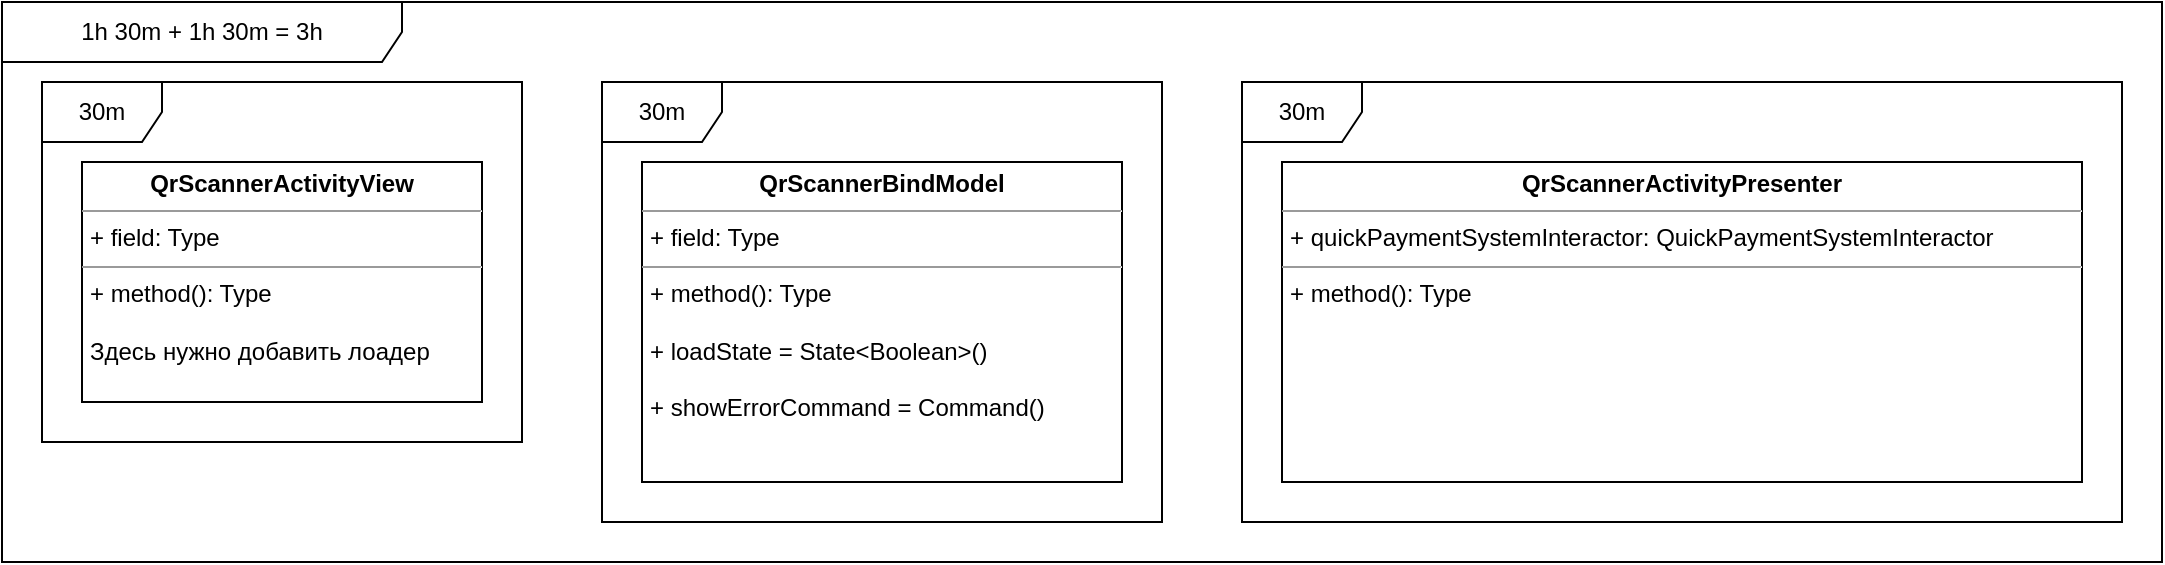 <mxfile version="16.0.0" type="github">
  <diagram id="qcU1HG5RzWAc_MuV8xPT" name="Page-1">
    <mxGraphModel dx="981" dy="532" grid="1" gridSize="10" guides="1" tooltips="1" connect="1" arrows="1" fold="1" page="1" pageScale="1" pageWidth="850" pageHeight="1100" math="0" shadow="0">
      <root>
        <mxCell id="0" />
        <mxCell id="1" parent="0" />
        <mxCell id="0zd8dhE5nB0Fk6zoFEQ0-1" value="&lt;p style=&quot;margin: 0px ; margin-top: 4px ; text-align: center&quot;&gt;&lt;b&gt;QrScannerActivityView&lt;/b&gt;&lt;/p&gt;&lt;hr size=&quot;1&quot;&gt;&lt;p style=&quot;margin: 0px ; margin-left: 4px&quot;&gt;+ field: Type&lt;/p&gt;&lt;hr size=&quot;1&quot;&gt;&lt;p style=&quot;margin: 0px ; margin-left: 4px&quot;&gt;+ method(): Type&lt;/p&gt;&lt;p style=&quot;margin: 0px ; margin-left: 4px&quot;&gt;&lt;br&gt;&lt;/p&gt;&lt;p style=&quot;margin: 0px ; margin-left: 4px&quot;&gt;Здесь нужно добавить лоадер&lt;br&gt;&lt;/p&gt;" style="verticalAlign=top;align=left;overflow=fill;fontSize=12;fontFamily=Helvetica;html=1;" vertex="1" parent="1">
          <mxGeometry x="80" y="80" width="200" height="120" as="geometry" />
        </mxCell>
        <mxCell id="0zd8dhE5nB0Fk6zoFEQ0-2" value="&lt;p style=&quot;margin: 0px ; margin-top: 4px ; text-align: center&quot;&gt;&lt;b&gt;QrScannerBindModel&lt;/b&gt;&lt;/p&gt;&lt;hr size=&quot;1&quot;&gt;&lt;p style=&quot;margin: 0px ; margin-left: 4px&quot;&gt;+ field: Type&lt;/p&gt;&lt;hr size=&quot;1&quot;&gt;&lt;p style=&quot;margin: 0px ; margin-left: 4px&quot;&gt;+ method(): Type&lt;/p&gt;&lt;p style=&quot;margin: 0px ; margin-left: 4px&quot;&gt;&lt;br&gt;&lt;/p&gt;&lt;p style=&quot;margin: 0px ; margin-left: 4px&quot;&gt;+ loadState = State&amp;lt;Boolean&amp;gt;()&lt;/p&gt;&lt;p style=&quot;margin: 0px ; margin-left: 4px&quot;&gt;&lt;br&gt;&lt;/p&gt;&lt;p style=&quot;margin: 0px ; margin-left: 4px&quot;&gt;+ showErrorCommand = Command()&lt;br&gt;&lt;/p&gt;" style="verticalAlign=top;align=left;overflow=fill;fontSize=12;fontFamily=Helvetica;html=1;" vertex="1" parent="1">
          <mxGeometry x="360" y="80" width="240" height="160" as="geometry" />
        </mxCell>
        <mxCell id="0zd8dhE5nB0Fk6zoFEQ0-3" value="&lt;p style=&quot;margin: 0px ; margin-top: 4px ; text-align: center&quot;&gt;&lt;b&gt;QrScannerActivityPresenter&lt;/b&gt;&lt;/p&gt;&lt;hr size=&quot;1&quot;&gt;&lt;p style=&quot;margin: 0px ; margin-left: 4px&quot;&gt;+ quickPaymentSystemInteractor: QuickPaymentSystemInteractor&lt;/p&gt;&lt;hr size=&quot;1&quot;&gt;&lt;p style=&quot;margin: 0px ; margin-left: 4px&quot;&gt;+ method(): Type&lt;/p&gt;" style="verticalAlign=top;align=left;overflow=fill;fontSize=12;fontFamily=Helvetica;html=1;" vertex="1" parent="1">
          <mxGeometry x="680" y="80" width="400" height="160" as="geometry" />
        </mxCell>
        <mxCell id="0zd8dhE5nB0Fk6zoFEQ0-5" value="30m" style="shape=umlFrame;whiteSpace=wrap;html=1;" vertex="1" parent="1">
          <mxGeometry x="60" y="40" width="240" height="180" as="geometry" />
        </mxCell>
        <mxCell id="0zd8dhE5nB0Fk6zoFEQ0-6" value="30m" style="shape=umlFrame;whiteSpace=wrap;html=1;" vertex="1" parent="1">
          <mxGeometry x="340" y="40" width="280" height="220" as="geometry" />
        </mxCell>
        <mxCell id="0zd8dhE5nB0Fk6zoFEQ0-7" value="30m" style="shape=umlFrame;whiteSpace=wrap;html=1;" vertex="1" parent="1">
          <mxGeometry x="660" y="40" width="440" height="220" as="geometry" />
        </mxCell>
        <mxCell id="0zd8dhE5nB0Fk6zoFEQ0-8" value="1h 30m + 1h 30m = 3h" style="shape=umlFrame;whiteSpace=wrap;html=1;width=200;height=30;" vertex="1" parent="1">
          <mxGeometry x="40" width="1080" height="280" as="geometry" />
        </mxCell>
      </root>
    </mxGraphModel>
  </diagram>
</mxfile>
